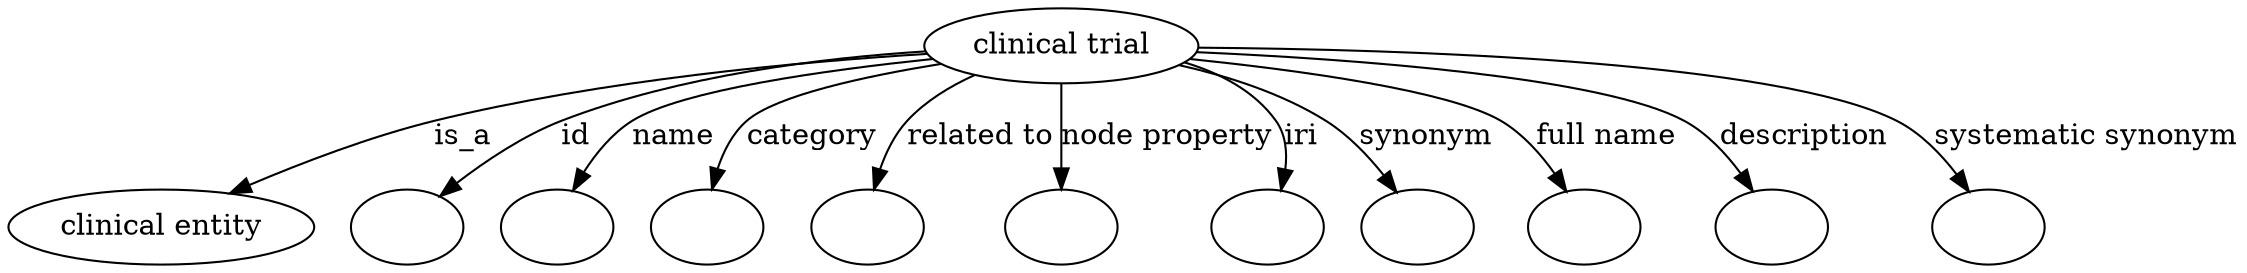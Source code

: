 digraph {
	graph [bb="0,0,911.42,122"];
	node [label="\N"];
	"clinical trial"	 [height=0.5,
		label="clinical trial",
		pos="451.48,104",
		width=1.4607];
	"clinical entity"	 [height=0.5,
		pos="58.482,18",
		width=1.6245];
	"clinical trial" -> "clinical entity"	 [label=is_a,
		lp="208.76,61",
		pos="e,92.861,32.663 400.18,99.874 348.34,94.977 266.24,85.22 196.93,68 164.57,59.96 129.23,47.127 102.36,36.475"];
	id	 [color=black,
		height=0.5,
		label="",
		pos="161.48,18",
		width=0.75];
	"clinical trial" -> id	 [color=black,
		label=id,
		lp="260.93,61",
		pos="e,180.99,30.818 400.6,99.11 360.17,94.182 302.64,84.824 254.59,68 231.74,59.996 207.7,46.954 189.77,36.196",
		style=solid];
	name	 [color=black,
		height=0.5,
		label="",
		pos="233.48,18",
		width=0.75];
	"clinical trial" -> name	 [color=black,
		label=name,
		lp="304.64,61",
		pos="e,247.01,33.896 400.57,99.469 367.38,94.924 323.95,85.886 289.17,68 276.22,61.343 263.94,50.935 254.22,41.334",
		style=solid];
	category	 [color=black,
		height=0.5,
		label="",
		pos="305.48,18",
		width=0.75];
	"clinical trial" -> category	 [color=black,
		label=category,
		lp="359.58,61",
		pos="e,312.09,35.537 402.8,97.136 380.42,92.04 354.62,83.217 335.29,68 327.47,61.849 321.26,53.039 316.58,44.523",
		style=solid];
	"related to"	 [color=black,
		height=0.5,
		label="",
		pos="377.48,18",
		width=0.75];
	"clinical trial" -> "related to"	 [color=black,
		label="related to",
		lp="421.72,61",
		pos="e,380.76,36.08 420.42,89.287 411.22,83.694 401.8,76.565 395.01,68 389.92,61.584 386.26,53.586 383.64,45.882",
		style=solid];
	"node property"	 [color=black,
		height=0.5,
		label="",
		pos="450.48,18",
		width=0.75];
	"clinical trial" -> "node property"	 [color=black,
		label="node property",
		lp="490.55,61",
		pos="e,450.69,36.212 451.27,85.762 451.14,74.36 450.96,59.434 450.81,46.494",
		style=solid];
	iri	 [color=black,
		height=0.5,
		label="",
		pos="522.48,18",
		width=0.75];
	"clinical trial" -> iri	 [color=black,
		label=iri,
		lp="540.7,61",
		pos="e,530.88,35.429 495.48,93.984 509.04,88.61 522.49,80.423 530.48,68 534.78,61.317 535.05,53.12 533.59,45.311",
		style=solid];
	synonym	 [color=black,
		height=0.5,
		label="",
		pos="594.48,18",
		width=0.75];
	"clinical trial" -> synonym	 [color=black,
		label=synonym,
		lp="592.15,61",
		pos="e,583.1,34.815 494.65,93.45 512.88,87.733 533.72,79.445 550.48,68 560.43,61.212 569.56,51.674 576.9,42.746",
		style=solid];
	"full name"	 [color=black,
		height=0.5,
		label="",
		pos="666.48,18",
		width=0.75];
	"clinical trial" -> "full name"	 [color=black,
		label="full name",
		lp="666.11,61",
		pos="e,655.51,34.942 500.12,97.131 542.81,90.487 601.17,79.723 621.48,68 632.17,61.833 641.7,52.24 649.21,43.099",
		style=solid];
	description	 [color=black,
		height=0.5,
		label="",
		pos="740.48,18",
		width=0.75];
	"clinical trial" -> description	 [color=black,
		label=description,
		lp="745.59,61",
		pos="e,730.33,34.736 503.35,100.57 565.14,95.771 664.09,85.594 696.48,68 707.37,62.085 716.86,52.358 724.21,43.047",
		style=solid];
	"systematic synonym"	 [color=black,
		height=0.5,
		label="",
		pos="825.48,18",
		width=0.75];
	"clinical trial" -> "systematic synonym"	 [color=black,
		label="systematic synonym",
		lp="854.45,61",
		pos="e,815.1,34.902 504.08,102.77 584.46,100.13 733.5,92.072 780.48,68 791.74,62.234 801.52,52.4 809.07,42.971",
		style=solid];
}
